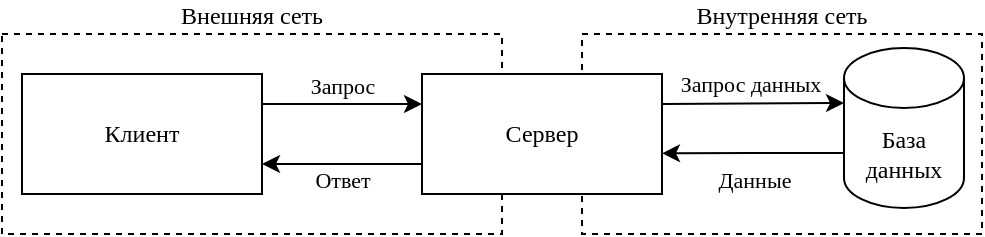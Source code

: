 <mxfile version="18.2.1" type="device"><diagram id="mEmTvljUD1-bpewUXPtv" name="Page-1"><mxGraphModel dx="447" dy="414" grid="1" gridSize="10" guides="1" tooltips="1" connect="1" arrows="1" fold="1" page="1" pageScale="1" pageWidth="827" pageHeight="1169" math="0" shadow="0"><root><mxCell id="0"/><mxCell id="1" parent="0"/><mxCell id="LSp4zJK4Gz_AHbL2rK51-11" value="Внутренняя сеть" style="rounded=0;whiteSpace=wrap;html=1;fontFamily=Times New Roman;fillColor=none;dashed=1;labelPosition=center;verticalLabelPosition=top;align=center;verticalAlign=bottom;" vertex="1" parent="1"><mxGeometry x="360" y="260" width="200" height="100" as="geometry"/></mxCell><mxCell id="LSp4zJK4Gz_AHbL2rK51-10" value="Внешняя сеть" style="rounded=0;whiteSpace=wrap;html=1;fontFamily=Times New Roman;fillColor=none;dashed=1;labelPosition=center;verticalLabelPosition=top;align=center;verticalAlign=bottom;" vertex="1" parent="1"><mxGeometry x="70" y="260" width="250" height="100" as="geometry"/></mxCell><mxCell id="LSp4zJK4Gz_AHbL2rK51-1" value="Клиент" style="rounded=0;whiteSpace=wrap;html=1;fontFamily=Times New Roman;" vertex="1" parent="1"><mxGeometry x="80" y="280" width="120" height="60" as="geometry"/></mxCell><mxCell id="LSp4zJK4Gz_AHbL2rK51-7" value="Ответ" style="edgeStyle=orthogonalEdgeStyle;rounded=0;orthogonalLoop=1;jettySize=auto;html=1;exitX=0;exitY=0.75;exitDx=0;exitDy=0;entryX=1;entryY=0.75;entryDx=0;entryDy=0;fontFamily=Times New Roman;labelPosition=center;verticalLabelPosition=bottom;align=center;verticalAlign=top;" edge="1" parent="1" source="LSp4zJK4Gz_AHbL2rK51-2" target="LSp4zJK4Gz_AHbL2rK51-1"><mxGeometry y="-5" relative="1" as="geometry"><mxPoint as="offset"/></mxGeometry></mxCell><mxCell id="LSp4zJK4Gz_AHbL2rK51-2" value="Сервер" style="rounded=0;whiteSpace=wrap;html=1;fontFamily=Times New Roman;" vertex="1" parent="1"><mxGeometry x="280" y="280" width="120" height="60" as="geometry"/></mxCell><mxCell id="LSp4zJK4Gz_AHbL2rK51-6" value="Данные" style="edgeStyle=orthogonalEdgeStyle;rounded=0;orthogonalLoop=1;jettySize=auto;html=1;exitX=0;exitY=0;exitDx=0;exitDy=52.5;exitPerimeter=0;entryX=1;entryY=0.661;entryDx=0;entryDy=0;entryPerimeter=0;fontFamily=Times New Roman;labelPosition=center;verticalLabelPosition=bottom;align=center;verticalAlign=top;" edge="1" parent="1" source="LSp4zJK4Gz_AHbL2rK51-3" target="LSp4zJK4Gz_AHbL2rK51-2"><mxGeometry x="0.0" relative="1" as="geometry"><mxPoint as="offset"/></mxGeometry></mxCell><mxCell id="LSp4zJK4Gz_AHbL2rK51-3" value="База данных" style="shape=cylinder3;whiteSpace=wrap;html=1;boundedLbl=1;backgroundOutline=1;size=15;fontFamily=Times New Roman;" vertex="1" parent="1"><mxGeometry x="491" y="267" width="60" height="80" as="geometry"/></mxCell><mxCell id="LSp4zJK4Gz_AHbL2rK51-4" value="" style="endArrow=classic;html=1;rounded=0;fontFamily=Times New Roman;exitX=1;exitY=0.25;exitDx=0;exitDy=0;entryX=0;entryY=0.25;entryDx=0;entryDy=0;" edge="1" parent="1" source="LSp4zJK4Gz_AHbL2rK51-1" target="LSp4zJK4Gz_AHbL2rK51-2"><mxGeometry width="50" height="50" relative="1" as="geometry"><mxPoint x="230" y="430" as="sourcePoint"/><mxPoint x="280" y="380" as="targetPoint"/></mxGeometry></mxCell><mxCell id="LSp4zJK4Gz_AHbL2rK51-8" value="Запрос" style="edgeLabel;html=1;align=center;verticalAlign=bottom;resizable=0;points=[];fontFamily=Times New Roman;labelPosition=center;verticalLabelPosition=top;" vertex="1" connectable="0" parent="LSp4zJK4Gz_AHbL2rK51-4"><mxGeometry x="0.188" y="1" relative="1" as="geometry"><mxPoint x="-8" as="offset"/></mxGeometry></mxCell><mxCell id="LSp4zJK4Gz_AHbL2rK51-5" value="" style="endArrow=classic;html=1;rounded=0;fontFamily=Times New Roman;entryX=0;entryY=0;entryDx=0;entryDy=27.5;entryPerimeter=0;exitX=1;exitY=0.25;exitDx=0;exitDy=0;" edge="1" parent="1" source="LSp4zJK4Gz_AHbL2rK51-2" target="LSp4zJK4Gz_AHbL2rK51-3"><mxGeometry width="50" height="50" relative="1" as="geometry"><mxPoint x="350" y="310" as="sourcePoint"/><mxPoint x="400" y="260" as="targetPoint"/></mxGeometry></mxCell><mxCell id="LSp4zJK4Gz_AHbL2rK51-9" value="Запрос данных" style="edgeLabel;html=1;align=center;verticalAlign=bottom;resizable=0;points=[];fontFamily=Times New Roman;labelPosition=center;verticalLabelPosition=top;" vertex="1" connectable="0" parent="LSp4zJK4Gz_AHbL2rK51-5"><mxGeometry x="-0.312" y="1" relative="1" as="geometry"><mxPoint x="12" as="offset"/></mxGeometry></mxCell></root></mxGraphModel></diagram></mxfile>